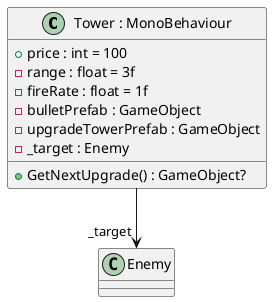 @startuml
class "Tower : MonoBehaviour" as Tower {
    + price : int = 100
    - range : float = 3f
    - fireRate : float = 1f
    - bulletPrefab : GameObject
    - upgradeTowerPrefab : GameObject
    - _target : Enemy
    + GetNextUpgrade() : GameObject?
}
Tower --> "_target" Enemy
@enduml
